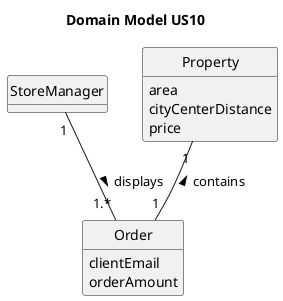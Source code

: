 @startuml
skinparam monochrome true
skinparam packageStyle rectangle
skinparam shadowing false

skinparam classAttributeIconSize 0

hide circle
hide methods

title Domain Model US10


class StoreManager

class Order{
    clientEmail
    orderAmount
}

class Property{
    area
    cityCenterDistance
    price
}

StoreManager "1" -- "1.*" Order: displays >

Property "1" -- "1" Order : contains <

@enduml